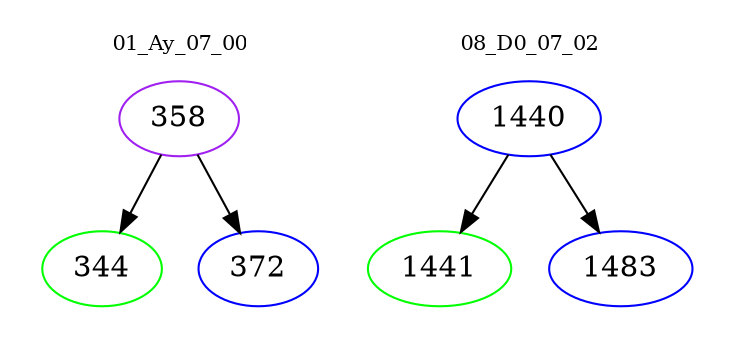 digraph{
subgraph cluster_0 {
color = white
label = "01_Ay_07_00";
fontsize=10;
T0_358 [label="358", color="purple"]
T0_358 -> T0_344 [color="black"]
T0_344 [label="344", color="green"]
T0_358 -> T0_372 [color="black"]
T0_372 [label="372", color="blue"]
}
subgraph cluster_1 {
color = white
label = "08_D0_07_02";
fontsize=10;
T1_1440 [label="1440", color="blue"]
T1_1440 -> T1_1441 [color="black"]
T1_1441 [label="1441", color="green"]
T1_1440 -> T1_1483 [color="black"]
T1_1483 [label="1483", color="blue"]
}
}

